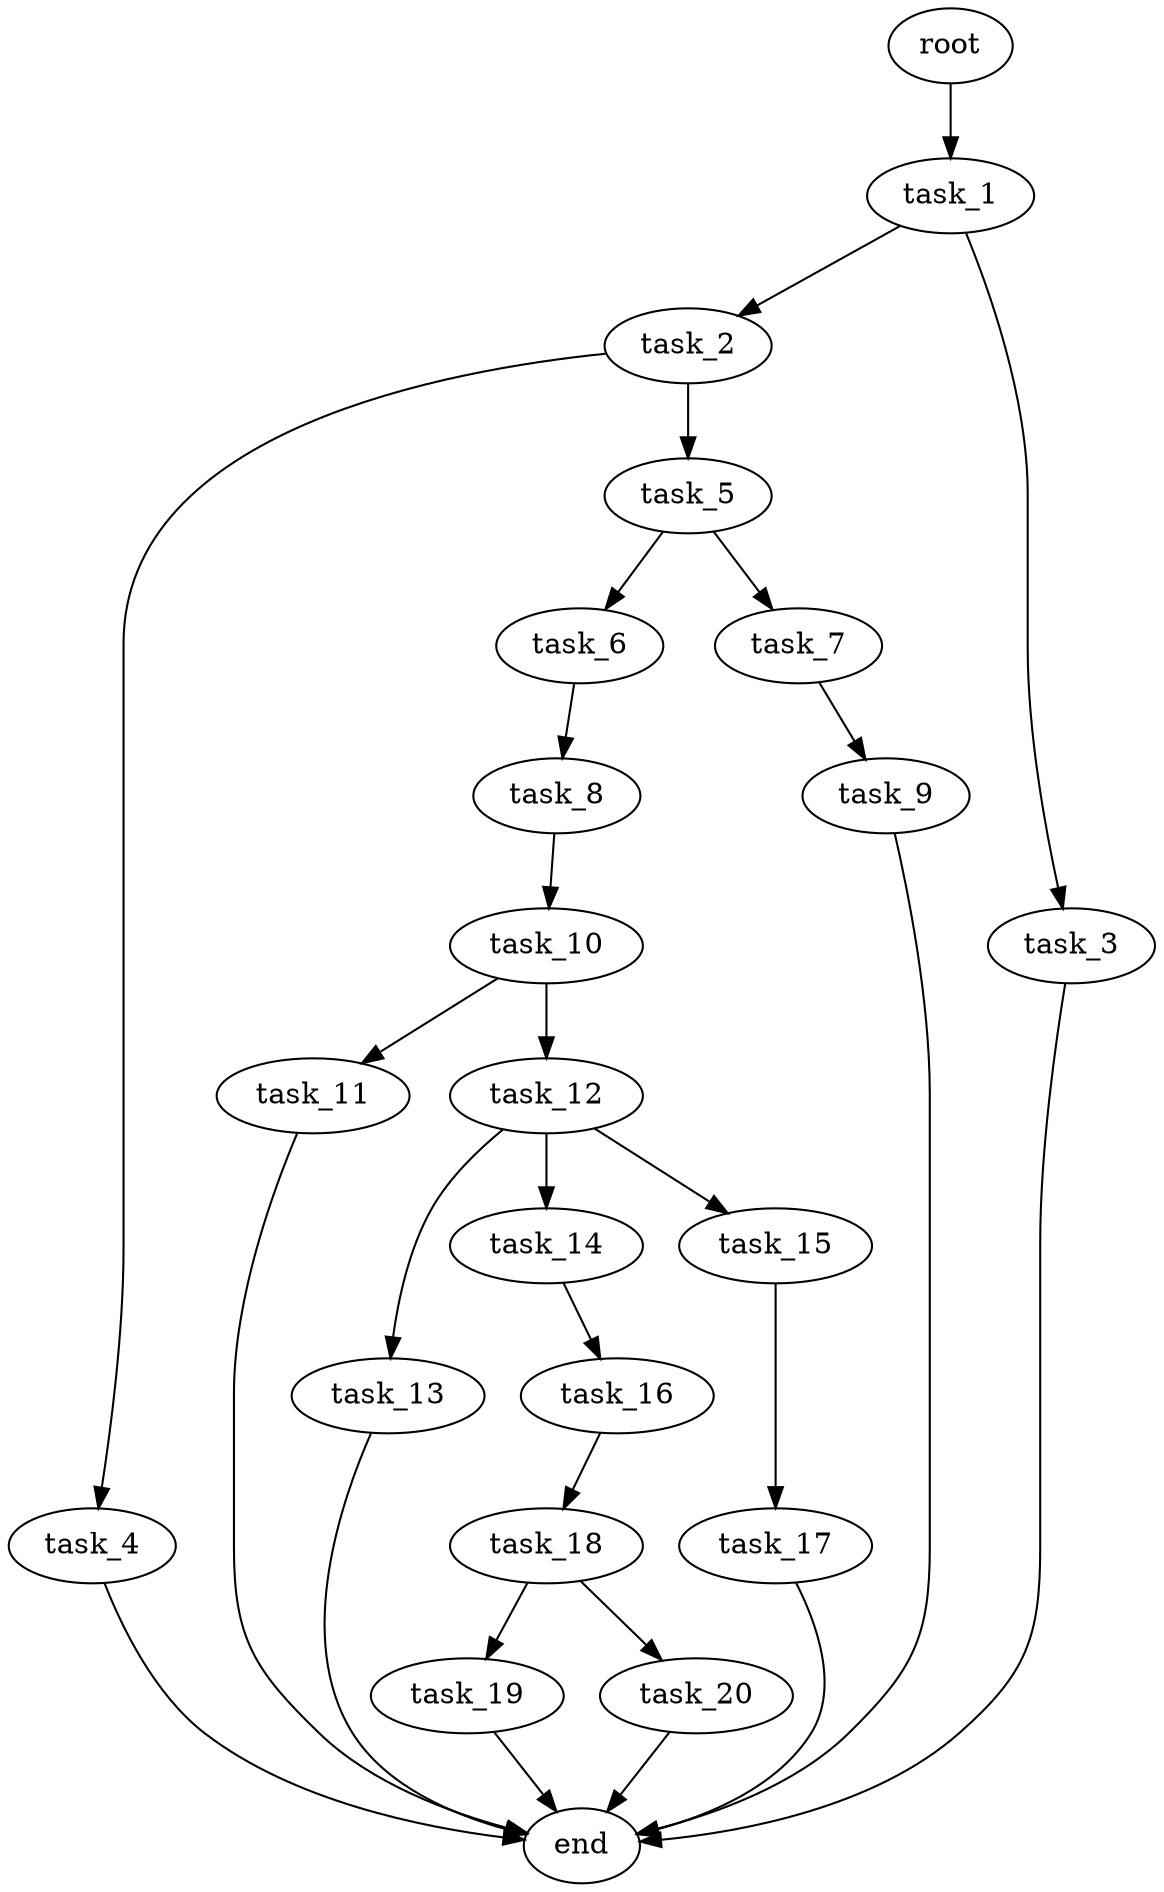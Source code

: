 digraph G {
  root [size="0.000000e+00"];
  task_1 [size="7.395185e+09"];
  task_2 [size="8.648550e+09"];
  task_3 [size="7.424385e+09"];
  task_4 [size="5.613144e+09"];
  task_5 [size="2.376717e+09"];
  task_6 [size="7.843287e+09"];
  task_7 [size="7.988419e+09"];
  task_8 [size="2.877099e+09"];
  task_9 [size="6.645271e+09"];
  task_10 [size="9.264922e+09"];
  task_11 [size="3.876159e+09"];
  task_12 [size="9.567063e+09"];
  task_13 [size="9.758251e+09"];
  task_14 [size="3.127227e+09"];
  task_15 [size="5.521694e+09"];
  task_16 [size="1.306394e+08"];
  task_17 [size="2.514160e+09"];
  task_18 [size="6.205996e+09"];
  task_19 [size="7.809468e+09"];
  task_20 [size="8.701311e+09"];
  end [size="0.000000e+00"];

  root -> task_1 [size="1.000000e-12"];
  task_1 -> task_2 [size="8.648550e+08"];
  task_1 -> task_3 [size="7.424385e+08"];
  task_2 -> task_4 [size="5.613144e+08"];
  task_2 -> task_5 [size="2.376717e+08"];
  task_3 -> end [size="1.000000e-12"];
  task_4 -> end [size="1.000000e-12"];
  task_5 -> task_6 [size="7.843287e+08"];
  task_5 -> task_7 [size="7.988419e+08"];
  task_6 -> task_8 [size="2.877099e+08"];
  task_7 -> task_9 [size="6.645271e+08"];
  task_8 -> task_10 [size="9.264922e+08"];
  task_9 -> end [size="1.000000e-12"];
  task_10 -> task_11 [size="3.876159e+08"];
  task_10 -> task_12 [size="9.567063e+08"];
  task_11 -> end [size="1.000000e-12"];
  task_12 -> task_13 [size="9.758251e+08"];
  task_12 -> task_14 [size="3.127227e+08"];
  task_12 -> task_15 [size="5.521694e+08"];
  task_13 -> end [size="1.000000e-12"];
  task_14 -> task_16 [size="1.306394e+07"];
  task_15 -> task_17 [size="2.514160e+08"];
  task_16 -> task_18 [size="6.205996e+08"];
  task_17 -> end [size="1.000000e-12"];
  task_18 -> task_19 [size="7.809468e+08"];
  task_18 -> task_20 [size="8.701311e+08"];
  task_19 -> end [size="1.000000e-12"];
  task_20 -> end [size="1.000000e-12"];
}
